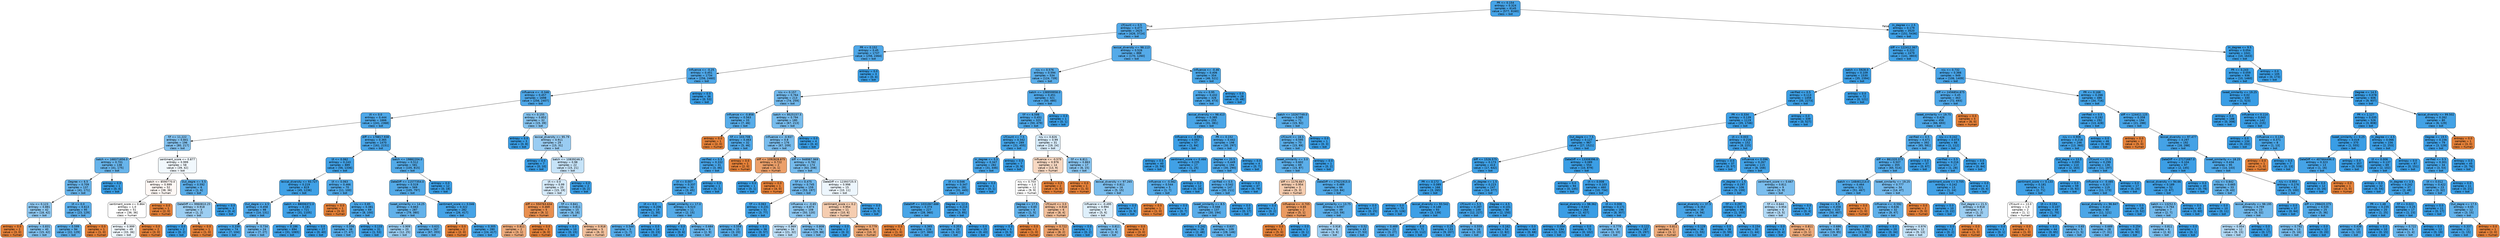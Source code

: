 digraph Tree {
node [shape=box, style="filled, rounded", color="black", fontname="helvetica"] ;
edge [fontname="helvetica"] ;
0 [label="PR <= 0.154\nentropy = 0.324\nsamples = 6145\nvalue = [577, 9160]\nclass = bot", fillcolor="#45a3e7"] ;
1 [label="LTCount <= 0.5\nentropy = 0.477\nsamples = 2625\nvalue = [426, 3724]\nclass = bot", fillcolor="#50a8e8"] ;
0 -> 1 [labeldistance=2.5, labelangle=45, headlabel="True"] ;
2 [label="PR <= 0.152\nentropy = 0.45\nsamples = 1737\nvalue = [256, 2464]\nclass = bot", fillcolor="#4ea7e8"] ;
1 -> 2 ;
3 [label="Influence <= -0.25\nentropy = 0.451\nsamples = 1734\nvalue = [256, 2460]\nclass = bot", fillcolor="#4ea7e8"] ;
2 -> 3 ;
4 [label="Influence <= -0.346\nentropy = 0.457\nsamples = 1698\nvalue = [256, 2407]\nclass = bot", fillcolor="#4ea7e8"] ;
3 -> 4 ;
5 [label="l/t <= 0.0\nentropy = 0.444\nsamples = 1666\nvalue = [241, 2368]\nclass = bot", fillcolor="#4da7e8"] ;
4 -> 5 ;
6 [label="f/f <= 11.222\nentropy = 0.841\nsamples = 196\nvalue = [80, 217]\nclass = bot", fillcolor="#82c1ef"] ;
5 -> 6 ;
7 [label="batch <= 168371856.0\nentropy = 0.701\nsamples = 138\nvalue = [41, 175]\nclass = bot", fillcolor="#67b4eb"] ;
6 -> 7 ;
8 [label="Degree <= 6.5\nentropy = 0.709\nsamples = 137\nvalue = [41, 171]\nclass = bot", fillcolor="#68b4eb"] ;
7 -> 8 ;
9 [label="n/u <= 0.123\nentropy = 0.881\nsamples = 42\nvalue = [18, 42]\nclass = bot", fillcolor="#8ec7f0"] ;
8 -> 9 ;
10 [label="entropy = 0.0\nsamples = 2\nvalue = [3, 0]\nclass = human", fillcolor="#e58139"] ;
9 -> 10 ;
11 [label="entropy = 0.831\nsamples = 40\nvalue = [15, 42]\nclass = bot", fillcolor="#80c0ee"] ;
9 -> 11 ;
12 [label="l/t <= 0.0\nentropy = 0.613\nsamples = 95\nvalue = [23, 129]\nclass = bot", fillcolor="#5caeea"] ;
8 -> 12 ;
13 [label="entropy = 0.599\nsamples = 94\nvalue = [22, 129]\nclass = bot", fillcolor="#5baee9"] ;
12 -> 13 ;
14 [label="entropy = 0.0\nsamples = 1\nvalue = [1, 0]\nclass = human", fillcolor="#e58139"] ;
12 -> 14 ;
15 [label="entropy = 0.0\nsamples = 1\nvalue = [0, 4]\nclass = bot", fillcolor="#399de5"] ;
7 -> 15 ;
16 [label="sentiment_score <= 0.877\nentropy = 0.999\nsamples = 58\nvalue = [39, 42]\nclass = bot", fillcolor="#f1f8fd"] ;
6 -> 16 ;
17 [label="batch <= 8590770.0\nentropy = 0.999\nsamples = 52\nvalue = [38, 36]\nclass = human", fillcolor="#fef8f5"] ;
16 -> 17 ;
18 [label="sentiment_score <= 0.864\nentropy = 1.0\nsamples = 51\nvalue = [36, 36]\nclass = human", fillcolor="#ffffff"] ;
17 -> 18 ;
19 [label="entropy = 0.999\nsamples = 49\nvalue = [33, 36]\nclass = bot", fillcolor="#eff7fd"] ;
18 -> 19 ;
20 [label="entropy = 0.0\nsamples = 2\nvalue = [3, 0]\nclass = human", fillcolor="#e58139"] ;
18 -> 20 ;
21 [label="entropy = 0.0\nsamples = 1\nvalue = [2, 0]\nclass = human", fillcolor="#e58139"] ;
17 -> 21 ;
22 [label="Out_degre <= 5.5\nentropy = 0.592\nsamples = 6\nvalue = [1, 6]\nclass = bot", fillcolor="#5aade9"] ;
16 -> 22 ;
23 [label="DateDiff <= 9960810.25\nentropy = 0.918\nsamples = 3\nvalue = [1, 2]\nclass = bot", fillcolor="#9ccef2"] ;
22 -> 23 ;
24 [label="entropy = 0.0\nsamples = 2\nvalue = [0, 2]\nclass = bot", fillcolor="#399de5"] ;
23 -> 24 ;
25 [label="entropy = 0.0\nsamples = 1\nvalue = [1, 0]\nclass = human", fillcolor="#e58139"] ;
23 -> 25 ;
26 [label="entropy = 0.0\nsamples = 3\nvalue = [0, 4]\nclass = bot", fillcolor="#399de5"] ;
22 -> 26 ;
27 [label="diff <= 178817.938\nentropy = 0.365\nsamples = 1470\nvalue = [161, 2151]\nclass = bot", fillcolor="#48a4e7"] ;
5 -> 27 ;
28 [label="l/t <= 0.062\nentropy = 0.243\nsamples = 889\nvalue = [56, 1336]\nclass = bot", fillcolor="#41a1e6"] ;
27 -> 28 ;
29 [label="lexical_diversity <= 93.727\nentropy = 0.219\nsamples = 819\nvalue = [45, 1236]\nclass = bot", fillcolor="#40a1e6"] ;
28 -> 29 ;
30 [label="Out_degre <= 4.5\nentropy = 0.458\nsamples = 98\nvalue = [14, 131]\nclass = bot", fillcolor="#4ea7e8"] ;
29 -> 30 ;
31 [label="entropy = 0.339\nsamples = 74\nvalue = [7, 104]\nclass = bot", fillcolor="#46a4e7"] ;
30 -> 31 ;
32 [label="entropy = 0.734\nsamples = 24\nvalue = [7, 27]\nclass = bot", fillcolor="#6cb6ec"] ;
30 -> 32 ;
33 [label="batch <= 88006372.0\nentropy = 0.181\nsamples = 721\nvalue = [31, 1105]\nclass = bot", fillcolor="#3fa0e6"] ;
29 -> 33 ;
34 [label="entropy = 0.186\nsamples = 694\nvalue = [31, 1065]\nclass = bot", fillcolor="#3fa0e6"] ;
33 -> 34 ;
35 [label="entropy = 0.0\nsamples = 27\nvalue = [0, 40]\nclass = bot", fillcolor="#399de5"] ;
33 -> 35 ;
36 [label="l/t <= 0.063\nentropy = 0.466\nsamples = 70\nvalue = [11, 100]\nclass = bot", fillcolor="#4fa8e8"] ;
28 -> 36 ;
37 [label="entropy = 0.0\nsamples = 1\nvalue = [3, 0]\nclass = human", fillcolor="#e58139"] ;
36 -> 37 ;
38 [label="n/u <= 0.85\nentropy = 0.381\nsamples = 69\nvalue = [8, 100]\nclass = bot", fillcolor="#49a5e7"] ;
36 -> 38 ;
39 [label="entropy = 0.556\nsamples = 38\nvalue = [7, 47]\nclass = bot", fillcolor="#56ace9"] ;
38 -> 39 ;
40 [label="entropy = 0.133\nsamples = 31\nvalue = [1, 53]\nclass = bot", fillcolor="#3d9fe5"] ;
38 -> 40 ;
41 [label="batch <= 19882204.0\nentropy = 0.512\nsamples = 581\nvalue = [105, 815]\nclass = bot", fillcolor="#53aae8"] ;
27 -> 41 ;
42 [label="DateDiff <= 11577354.0\nentropy = 0.519\nsamples = 569\nvalue = [105, 797]\nclass = bot", fillcolor="#53aae8"] ;
41 -> 42 ;
43 [label="tweet_similarity <= 14.25\nentropy = 0.663\nsamples = 287\nvalue = [79, 380]\nclass = bot", fillcolor="#62b1ea"] ;
42 -> 43 ;
44 [label="entropy = 0.909\nsamples = 20\nvalue = [12, 25]\nclass = bot", fillcolor="#98ccf1"] ;
43 -> 44 ;
45 [label="entropy = 0.631\nsamples = 267\nvalue = [67, 355]\nclass = bot", fillcolor="#5eafea"] ;
43 -> 45 ;
46 [label="sentiment_score <= 0.046\nentropy = 0.322\nsamples = 282\nvalue = [26, 417]\nclass = bot", fillcolor="#45a3e7"] ;
42 -> 46 ;
47 [label="entropy = 0.0\nsamples = 2\nvalue = [2, 0]\nclass = human", fillcolor="#e58139"] ;
46 -> 47 ;
48 [label="entropy = 0.305\nsamples = 280\nvalue = [24, 417]\nclass = bot", fillcolor="#44a3e6"] ;
46 -> 48 ;
49 [label="entropy = 0.0\nsamples = 12\nvalue = [0, 18]\nclass = bot", fillcolor="#399de5"] ;
41 -> 49 ;
50 [label="n/u <= 0.155\nentropy = 0.852\nsamples = 32\nvalue = [15, 39]\nclass = bot", fillcolor="#85c3ef"] ;
4 -> 50 ;
51 [label="entropy = 0.0\nsamples = 3\nvalue = [0, 8]\nclass = bot", fillcolor="#399de5"] ;
50 -> 51 ;
52 [label="lexical_diversity <= 95.79\nentropy = 0.911\nsamples = 29\nvalue = [15, 31]\nclass = bot", fillcolor="#99ccf2"] ;
50 -> 52 ;
53 [label="entropy = 0.0\nsamples = 7\nvalue = [0, 10]\nclass = bot", fillcolor="#399de5"] ;
52 -> 53 ;
54 [label="batch <= 10839246.5\nentropy = 0.98\nsamples = 22\nvalue = [15, 21]\nclass = bot", fillcolor="#c6e3f8"] ;
52 -> 54 ;
55 [label="l/t <= 0.0\nentropy = 0.99\nsamples = 20\nvalue = [15, 19]\nclass = bot", fillcolor="#d5eafa"] ;
54 -> 55 ;
56 [label="diff <= 550763.634\nentropy = 0.469\nsamples = 5\nvalue = [9, 1]\nclass = human", fillcolor="#e88f4f"] ;
55 -> 56 ;
57 [label="entropy = 0.811\nsamples = 2\nvalue = [3, 1]\nclass = human", fillcolor="#eeab7b"] ;
56 -> 57 ;
58 [label="entropy = 0.0\nsamples = 3\nvalue = [6, 0]\nclass = human", fillcolor="#e58139"] ;
56 -> 58 ;
59 [label="f/f <= 0.841\nentropy = 0.811\nsamples = 15\nvalue = [6, 18]\nclass = bot", fillcolor="#7bbeee"] ;
55 -> 59 ;
60 [label="entropy = 0.0\nsamples = 10\nvalue = [0, 15]\nclass = bot", fillcolor="#399de5"] ;
59 -> 60 ;
61 [label="entropy = 0.918\nsamples = 5\nvalue = [6, 3]\nclass = human", fillcolor="#f2c09c"] ;
59 -> 61 ;
62 [label="entropy = 0.0\nsamples = 2\nvalue = [0, 2]\nclass = bot", fillcolor="#399de5"] ;
54 -> 62 ;
63 [label="entropy = 0.0\nsamples = 36\nvalue = [0, 53]\nclass = bot", fillcolor="#399de5"] ;
3 -> 63 ;
64 [label="entropy = 0.0\nsamples = 3\nvalue = [0, 4]\nclass = bot", fillcolor="#399de5"] ;
2 -> 64 ;
65 [label="lexical_diversity <= 98.113\nentropy = 0.526\nsamples = 888\nvalue = [170, 1260]\nclass = bot", fillcolor="#54aae9"] ;
1 -> 65 ;
66 [label="n/u <= 0.576\nentropy = 0.594\nsamples = 534\nvalue = [124, 739]\nclass = bot", fillcolor="#5aade9"] ;
65 -> 66 ;
67 [label="n/u <= 0.157\nentropy = 0.764\nsamples = 213\nvalue = [74, 259]\nclass = bot", fillcolor="#72b9ec"] ;
66 -> 67 ;
68 [label="Influence <= -0.858\nentropy = 0.563\nsamples = 33\nvalue = [7, 46]\nclass = bot", fillcolor="#57ace9"] ;
67 -> 68 ;
69 [label="entropy = 0.0\nsamples = 1\nvalue = [2, 0]\nclass = human", fillcolor="#e58139"] ;
68 -> 69 ;
70 [label="f/f <= 103.708\nentropy = 0.463\nsamples = 32\nvalue = [5, 46]\nclass = bot", fillcolor="#4fa8e8"] ;
68 -> 70 ;
71 [label="verified <= 0.5\nentropy = 0.332\nsamples = 31\nvalue = [3, 46]\nclass = bot", fillcolor="#46a3e7"] ;
70 -> 71 ;
72 [label="l/t <= 0.007\nentropy = 0.337\nsamples = 30\nvalue = [3, 45]\nclass = bot", fillcolor="#46a4e7"] ;
71 -> 72 ;
73 [label="l/t <= 0.0\nentropy = 0.206\nsamples = 19\nvalue = [1, 30]\nclass = bot", fillcolor="#40a0e6"] ;
72 -> 73 ;
74 [label="entropy = 0.544\nsamples = 5\nvalue = [1, 7]\nclass = bot", fillcolor="#55abe9"] ;
73 -> 74 ;
75 [label="entropy = 0.0\nsamples = 14\nvalue = [0, 23]\nclass = bot", fillcolor="#399de5"] ;
73 -> 75 ;
76 [label="tweet_similarity <= 17.0\nentropy = 0.523\nsamples = 11\nvalue = [2, 15]\nclass = bot", fillcolor="#53aae8"] ;
72 -> 76 ;
77 [label="entropy = 0.0\nsamples = 2\nvalue = [0, 6]\nclass = bot", fillcolor="#399de5"] ;
76 -> 77 ;
78 [label="entropy = 0.684\nsamples = 9\nvalue = [2, 9]\nclass = bot", fillcolor="#65b3eb"] ;
76 -> 78 ;
79 [label="entropy = 0.0\nsamples = 1\nvalue = [0, 1]\nclass = bot", fillcolor="#399de5"] ;
71 -> 79 ;
80 [label="entropy = 0.0\nsamples = 1\nvalue = [2, 0]\nclass = human", fillcolor="#e58139"] ;
70 -> 80 ;
81 [label="batch <= 9525157.5\nentropy = 0.794\nsamples = 180\nvalue = [67, 213]\nclass = bot", fillcolor="#77bced"] ;
67 -> 81 ;
82 [label="Influence <= -0.937\nentropy = 0.8\nsamples = 176\nvalue = [67, 209]\nclass = bot", fillcolor="#78bced"] ;
81 -> 82 ;
83 [label="diff <= 1092828.875\nentropy = 0.722\nsamples = 2\nvalue = [4, 1]\nclass = human", fillcolor="#eca06a"] ;
82 -> 83 ;
84 [label="entropy = 0.0\nsamples = 1\nvalue = [0, 1]\nclass = bot", fillcolor="#399de5"] ;
83 -> 84 ;
85 [label="entropy = 0.0\nsamples = 1\nvalue = [4, 0]\nclass = human", fillcolor="#e58139"] ;
83 -> 85 ;
86 [label="diff <= 948987.969\nentropy = 0.782\nsamples = 174\nvalue = [63, 208]\nclass = bot", fillcolor="#75bbed"] ;
82 -> 86 ;
87 [label="f/f <= 0.475\nentropy = 0.745\nsamples = 159\nvalue = [53, 197]\nclass = bot", fillcolor="#6eb7ec"] ;
86 -> 87 ;
88 [label="f/f <= 0.063\nentropy = 0.231\nsamples = 51\nvalue = [3, 77]\nclass = bot", fillcolor="#41a1e6"] ;
87 -> 88 ;
89 [label="entropy = 0.559\nsamples = 15\nvalue = [3, 20]\nclass = bot", fillcolor="#57ace9"] ;
88 -> 89 ;
90 [label="entropy = 0.0\nsamples = 36\nvalue = [0, 57]\nclass = bot", fillcolor="#399de5"] ;
88 -> 90 ;
91 [label="Influence <= -0.65\nentropy = 0.874\nsamples = 108\nvalue = [50, 120]\nclass = bot", fillcolor="#8bc6f0"] ;
87 -> 91 ;
92 [label="entropy = 0.969\nsamples = 34\nvalue = [21, 32]\nclass = bot", fillcolor="#bbddf6"] ;
91 -> 92 ;
93 [label="entropy = 0.808\nsamples = 74\nvalue = [29, 88]\nclass = bot", fillcolor="#7abdee"] ;
91 -> 93 ;
94 [label="DateDiff <= 12393725.5\nentropy = 0.998\nsamples = 15\nvalue = [10, 11]\nclass = bot", fillcolor="#edf6fd"] ;
86 -> 94 ;
95 [label="sentiment_score <= 0.2\nentropy = 0.954\nsamples = 11\nvalue = [10, 6]\nclass = human", fillcolor="#f5cdb0"] ;
94 -> 95 ;
96 [label="entropy = 0.0\nsamples = 2\nvalue = [0, 3]\nclass = bot", fillcolor="#399de5"] ;
95 -> 96 ;
97 [label="entropy = 0.779\nsamples = 9\nvalue = [10, 3]\nclass = human", fillcolor="#eda774"] ;
95 -> 97 ;
98 [label="entropy = 0.0\nsamples = 4\nvalue = [0, 5]\nclass = bot", fillcolor="#399de5"] ;
94 -> 98 ;
99 [label="entropy = 0.0\nsamples = 4\nvalue = [0, 4]\nclass = bot", fillcolor="#399de5"] ;
81 -> 99 ;
100 [label="batch <= 138959958.0\nentropy = 0.451\nsamples = 321\nvalue = [50, 480]\nclass = bot", fillcolor="#4ea7e8"] ;
66 -> 100 ;
101 [label="f/f <= 6.598\nentropy = 0.451\nsamples = 320\nvalue = [50, 479]\nclass = bot", fillcolor="#4ea7e8"] ;
100 -> 101 ;
102 [label="LTCount <= 7.5\nentropy = 0.342\nsamples = 289\nvalue = [31, 455]\nclass = bot", fillcolor="#46a4e7"] ;
101 -> 102 ;
103 [label="In_degree <= 0.5\nentropy = 0.347\nsamples = 282\nvalue = [31, 446]\nclass = bot", fillcolor="#47a4e7"] ;
102 -> 103 ;
104 [label="l/t <= 0.046\nentropy = 0.347\nsamples = 281\nvalue = [31, 445]\nclass = bot", fillcolor="#47a4e7"] ;
103 -> 104 ;
105 [label="DateDiff <= 1031067.688\nentropy = 0.374\nsamples = 227\nvalue = [28, 360]\nclass = bot", fillcolor="#48a5e7"] ;
104 -> 105 ;
106 [label="entropy = 0.0\nsamples = 1\nvalue = [1, 0]\nclass = human", fillcolor="#e58139"] ;
105 -> 106 ;
107 [label="entropy = 0.365\nsamples = 226\nvalue = [27, 360]\nclass = bot", fillcolor="#48a4e7"] ;
105 -> 107 ;
108 [label="Degree <= 12.0\nentropy = 0.215\nsamples = 54\nvalue = [3, 85]\nclass = bot", fillcolor="#40a0e6"] ;
104 -> 108 ;
109 [label="entropy = 0.353\nsamples = 29\nvalue = [3, 42]\nclass = bot", fillcolor="#47a4e7"] ;
108 -> 109 ;
110 [label="entropy = 0.0\nsamples = 25\nvalue = [0, 43]\nclass = bot", fillcolor="#399de5"] ;
108 -> 110 ;
111 [label="entropy = 0.0\nsamples = 1\nvalue = [0, 1]\nclass = bot", fillcolor="#399de5"] ;
103 -> 111 ;
112 [label="entropy = 0.0\nsamples = 7\nvalue = [0, 9]\nclass = bot", fillcolor="#399de5"] ;
102 -> 112 ;
113 [label="n/u <= 0.826\nentropy = 0.99\nsamples = 31\nvalue = [19, 24]\nclass = bot", fillcolor="#d6ebfa"] ;
101 -> 113 ;
114 [label="Influence <= -0.575\nentropy = 0.976\nsamples = 14\nvalue = [13, 9]\nclass = human", fillcolor="#f7d8c2"] ;
113 -> 114 ;
115 [label="n/u <= 0.703\nentropy = 1.0\nsamples = 12\nvalue = [9, 9]\nclass = human", fillcolor="#ffffff"] ;
114 -> 115 ;
116 [label="Degree <= 17.5\nentropy = 0.65\nsamples = 6\nvalue = [1, 5]\nclass = bot", fillcolor="#61b1ea"] ;
115 -> 116 ;
117 [label="entropy = 0.0\nsamples = 5\nvalue = [0, 5]\nclass = bot", fillcolor="#399de5"] ;
116 -> 117 ;
118 [label="entropy = 0.0\nsamples = 1\nvalue = [1, 0]\nclass = human", fillcolor="#e58139"] ;
116 -> 118 ;
119 [label="LTCount <= 3.0\nentropy = 0.918\nsamples = 6\nvalue = [8, 4]\nclass = human", fillcolor="#f2c09c"] ;
115 -> 119 ;
120 [label="entropy = 0.722\nsamples = 5\nvalue = [8, 2]\nclass = human", fillcolor="#eca06a"] ;
119 -> 120 ;
121 [label="entropy = 0.0\nsamples = 1\nvalue = [0, 2]\nclass = bot", fillcolor="#399de5"] ;
119 -> 121 ;
122 [label="entropy = 0.0\nsamples = 2\nvalue = [4, 0]\nclass = human", fillcolor="#e58139"] ;
114 -> 122 ;
123 [label="f/f <= 6.811\nentropy = 0.863\nsamples = 17\nvalue = [6, 15]\nclass = bot", fillcolor="#88c4ef"] ;
113 -> 123 ;
124 [label="entropy = 0.0\nsamples = 1\nvalue = [1, 0]\nclass = human", fillcolor="#e58139"] ;
123 -> 124 ;
125 [label="lexical_diversity <= 97.265\nentropy = 0.811\nsamples = 16\nvalue = [5, 15]\nclass = bot", fillcolor="#7bbeee"] ;
123 -> 125 ;
126 [label="Influence <= -0.495\nentropy = 0.994\nsamples = 9\nvalue = [5, 6]\nclass = bot", fillcolor="#deeffb"] ;
125 -> 126 ;
127 [label="entropy = 0.811\nsamples = 6\nvalue = [2, 6]\nclass = bot", fillcolor="#7bbeee"] ;
126 -> 127 ;
128 [label="entropy = 0.0\nsamples = 3\nvalue = [3, 0]\nclass = human", fillcolor="#e58139"] ;
126 -> 128 ;
129 [label="entropy = 0.0\nsamples = 7\nvalue = [0, 9]\nclass = bot", fillcolor="#399de5"] ;
125 -> 129 ;
130 [label="entropy = 0.0\nsamples = 1\nvalue = [0, 1]\nclass = bot", fillcolor="#399de5"] ;
100 -> 130 ;
131 [label="Influence <= -0.46\nentropy = 0.406\nsamples = 354\nvalue = [46, 521]\nclass = bot", fillcolor="#4aa6e7"] ;
65 -> 131 ;
132 [label="n/u <= 0.95\nentropy = 0.432\nsamples = 326\nvalue = [46, 473]\nclass = bot", fillcolor="#4ca7e8"] ;
131 -> 132 ;
133 [label="lexical_diversity <= 98.413\nentropy = 0.385\nsamples = 255\nvalue = [31, 381]\nclass = bot", fillcolor="#49a5e7"] ;
132 -> 133 ;
134 [label="Influence <= -0.591\nentropy = 0.092\nsamples = 57\nvalue = [1, 84]\nclass = bot", fillcolor="#3b9ee5"] ;
133 -> 134 ;
135 [label="entropy = 0.0\nsamples = 40\nvalue = [0, 59]\nclass = bot", fillcolor="#399de5"] ;
134 -> 135 ;
136 [label="sentiment_score <= 0.466\nentropy = 0.235\nsamples = 17\nvalue = [1, 25]\nclass = bot", fillcolor="#41a1e6"] ;
134 -> 136 ;
137 [label="Influence <= -0.562\nentropy = 0.544\nsamples = 5\nvalue = [1, 7]\nclass = bot", fillcolor="#55abe9"] ;
136 -> 137 ;
138 [label="entropy = 0.0\nsamples = 1\nvalue = [1, 0]\nclass = human", fillcolor="#e58139"] ;
137 -> 138 ;
139 [label="entropy = 0.0\nsamples = 4\nvalue = [0, 7]\nclass = bot", fillcolor="#399de5"] ;
137 -> 139 ;
140 [label="entropy = 0.0\nsamples = 12\nvalue = [0, 18]\nclass = bot", fillcolor="#399de5"] ;
136 -> 140 ;
141 [label="PR <= 0.152\nentropy = 0.442\nsamples = 198\nvalue = [30, 297]\nclass = bot", fillcolor="#4da7e8"] ;
133 -> 141 ;
142 [label="Degree <= 20.5\nentropy = 0.449\nsamples = 194\nvalue = [30, 290]\nclass = bot", fillcolor="#4da7e8"] ;
141 -> 142 ;
143 [label="verified <= 0.5\nentropy = 0.542\nsamples = 147\nvalue = [30, 211]\nclass = bot", fillcolor="#55abe9"] ;
142 -> 143 ;
144 [label="tweet_similarity <= 8.5\nentropy = 0.568\nsamples = 137\nvalue = [30, 194]\nclass = bot", fillcolor="#58ace9"] ;
143 -> 144 ;
145 [label="entropy = 0.242\nsamples = 28\nvalue = [2, 48]\nclass = bot", fillcolor="#41a1e6"] ;
144 -> 145 ;
146 [label="entropy = 0.637\nsamples = 109\nvalue = [28, 146]\nclass = bot", fillcolor="#5fb0ea"] ;
144 -> 146 ;
147 [label="entropy = 0.0\nsamples = 10\nvalue = [0, 17]\nclass = bot", fillcolor="#399de5"] ;
143 -> 147 ;
148 [label="entropy = 0.0\nsamples = 47\nvalue = [0, 79]\nclass = bot", fillcolor="#399de5"] ;
142 -> 148 ;
149 [label="entropy = 0.0\nsamples = 4\nvalue = [0, 7]\nclass = bot", fillcolor="#399de5"] ;
141 -> 149 ;
150 [label="batch <= 10267749.0\nentropy = 0.585\nsamples = 71\nvalue = [15, 92]\nclass = bot", fillcolor="#59ade9"] ;
132 -> 150 ;
151 [label="LTCount <= 18.5\nentropy = 0.595\nsamples = 70\nvalue = [15, 89]\nclass = bot", fillcolor="#5aaee9"] ;
150 -> 151 ;
152 [label="tweet_similarity <= 3.0\nentropy = 0.602\nsamples = 69\nvalue = [15, 87]\nclass = bot", fillcolor="#5baee9"] ;
151 -> 152 ;
153 [label="diff <= 1176.667\nentropy = 0.954\nsamples = 3\nvalue = [5, 3]\nclass = human", fillcolor="#f5cdb0"] ;
152 -> 153 ;
154 [label="entropy = 0.0\nsamples = 1\nvalue = [0, 2]\nclass = bot", fillcolor="#399de5"] ;
153 -> 154 ;
155 [label="Influence <= -0.705\nentropy = 0.65\nsamples = 2\nvalue = [5, 1]\nclass = human", fillcolor="#ea9a61"] ;
153 -> 155 ;
156 [label="entropy = 0.0\nsamples = 1\nvalue = [5, 0]\nclass = human", fillcolor="#e58139"] ;
155 -> 156 ;
157 [label="entropy = 0.0\nsamples = 1\nvalue = [0, 1]\nclass = bot", fillcolor="#399de5"] ;
155 -> 157 ;
158 [label="DateDiff <= 27621915.0\nentropy = 0.489\nsamples = 66\nvalue = [10, 84]\nclass = bot", fillcolor="#51a9e8"] ;
152 -> 158 ;
159 [label="tweet_similarity <= 13.75\nentropy = 0.597\nsamples = 49\nvalue = [10, 59]\nclass = bot", fillcolor="#5baee9"] ;
158 -> 159 ;
160 [label="entropy = 0.918\nsamples = 6\nvalue = [3, 6]\nclass = bot", fillcolor="#9ccef2"] ;
159 -> 160 ;
161 [label="entropy = 0.52\nsamples = 43\nvalue = [7, 53]\nclass = bot", fillcolor="#53aae8"] ;
159 -> 161 ;
162 [label="entropy = 0.0\nsamples = 17\nvalue = [0, 25]\nclass = bot", fillcolor="#399de5"] ;
158 -> 162 ;
163 [label="entropy = 0.0\nsamples = 1\nvalue = [0, 2]\nclass = bot", fillcolor="#399de5"] ;
151 -> 163 ;
164 [label="entropy = 0.0\nsamples = 1\nvalue = [0, 3]\nclass = bot", fillcolor="#399de5"] ;
150 -> 164 ;
165 [label="entropy = 0.0\nsamples = 28\nvalue = [0, 48]\nclass = bot", fillcolor="#399de5"] ;
131 -> 165 ;
166 [label="In_degree <= 2.5\nentropy = 0.179\nsamples = 3520\nvalue = [151, 5436]\nclass = bot", fillcolor="#3ea0e6"] ;
0 -> 166 [labeldistance=2.5, labelangle=-45, headlabel="False"] ;
167 [label="diff <= 122412.367\nentropy = 0.222\nsamples = 2479\nvalue = [141, 3803]\nclass = bot", fillcolor="#40a1e6"] ;
166 -> 167 ;
168 [label="batch <= 5928.0\nentropy = 0.109\nsamples = 1530\nvalue = [35, 2394]\nclass = bot", fillcolor="#3c9ee5"] ;
167 -> 168 ;
169 [label="verified <= 0.5\nentropy = 0.113\nsamples = 1458\nvalue = [35, 2273]\nclass = bot", fillcolor="#3c9fe5"] ;
168 -> 169 ;
170 [label="PR <= 0.334\nentropy = 0.139\nsamples = 1119\nvalue = [35, 1746]\nclass = bot", fillcolor="#3d9fe6"] ;
169 -> 170 ;
171 [label="Out_degre <= 7.5\nentropy = 0.127\nsamples = 967\nvalue = [27, 1521]\nclass = bot", fillcolor="#3d9fe5"] ;
170 -> 171 ;
172 [label="diff <= 1526.575\nentropy = 0.173\nsamples = 413\nvalue = [17, 642]\nclass = bot", fillcolor="#3ea0e6"] ;
171 -> 172 ;
173 [label="PR <= 0.172\nentropy = 0.089\nsamples = 166\nvalue = [3, 265]\nclass = bot", fillcolor="#3b9ee5"] ;
172 -> 173 ;
174 [label="entropy = 0.0\nsamples = 73\nvalue = [0, 126]\nclass = bot", fillcolor="#399de5"] ;
173 -> 174 ;
175 [label="lexical_diversity <= 93.542\nentropy = 0.148\nsamples = 93\nvalue = [3, 139]\nclass = bot", fillcolor="#3d9fe6"] ;
173 -> 175 ;
176 [label="entropy = 0.469\nsamples = 22\nvalue = [3, 27]\nclass = bot", fillcolor="#4fa8e8"] ;
175 -> 176 ;
177 [label="entropy = 0.0\nsamples = 71\nvalue = [0, 112]\nclass = bot", fillcolor="#399de5"] ;
175 -> 177 ;
178 [label="In_degree <= 1.5\nentropy = 0.223\nsamples = 247\nvalue = [14, 377]\nclass = bot", fillcolor="#40a1e6"] ;
172 -> 178 ;
179 [label="LTCount <= 5.5\nentropy = 0.287\nsamples = 149\nvalue = [12, 227]\nclass = bot", fillcolor="#43a2e6"] ;
178 -> 179 ;
180 [label="entropy = 0.25\nsamples = 133\nvalue = [9, 207]\nclass = bot", fillcolor="#42a1e6"] ;
179 -> 180 ;
181 [label="entropy = 0.559\nsamples = 16\nvalue = [3, 20]\nclass = bot", fillcolor="#57ace9"] ;
179 -> 181 ;
182 [label="Degree <= 4.5\nentropy = 0.101\nsamples = 98\nvalue = [2, 150]\nclass = bot", fillcolor="#3c9ee5"] ;
178 -> 182 ;
183 [label="entropy = 0.162\nsamples = 54\nvalue = [2, 82]\nclass = bot", fillcolor="#3e9fe6"] ;
182 -> 183 ;
184 [label="entropy = 0.0\nsamples = 44\nvalue = [0, 68]\nclass = bot", fillcolor="#399de5"] ;
182 -> 184 ;
185 [label="DateDiff <= 13308396.0\nentropy = 0.089\nsamples = 554\nvalue = [10, 879]\nclass = bot", fillcolor="#3b9ee5"] ;
171 -> 185 ;
186 [label="entropy = 0.0\nsamples = 94\nvalue = [0, 145]\nclass = bot", fillcolor="#399de5"] ;
185 -> 186 ;
187 [label="l/t <= 0.008\nentropy = 0.103\nsamples = 460\nvalue = [10, 734]\nclass = bot", fillcolor="#3c9ee5"] ;
185 -> 187 ;
188 [label="lexical_diversity <= 98.362\nentropy = 0.043\nsamples = 264\nvalue = [2, 427]\nclass = bot", fillcolor="#3a9de5"] ;
187 -> 188 ;
189 [label="entropy = 0.054\nsamples = 194\nvalue = [2, 325]\nclass = bot", fillcolor="#3a9ee5"] ;
188 -> 189 ;
190 [label="entropy = 0.0\nsamples = 70\nvalue = [0, 102]\nclass = bot", fillcolor="#399de5"] ;
188 -> 190 ;
191 [label="l/t <= 0.008\nentropy = 0.171\nsamples = 196\nvalue = [8, 307]\nclass = bot", fillcolor="#3ea0e6"] ;
187 -> 191 ;
192 [label="entropy = 0.779\nsamples = 9\nvalue = [3, 10]\nclass = bot", fillcolor="#74baed"] ;
191 -> 192 ;
193 [label="entropy = 0.122\nsamples = 187\nvalue = [5, 297]\nclass = bot", fillcolor="#3c9fe5"] ;
191 -> 193 ;
194 [label="l/t <= 0.003\nentropy = 0.216\nsamples = 152\nvalue = [8, 225]\nclass = bot", fillcolor="#40a0e6"] ;
170 -> 194 ;
195 [label="entropy = 0.0\nsamples = 37\nvalue = [0, 57]\nclass = bot", fillcolor="#399de5"] ;
194 -> 195 ;
196 [label="Influence <= 0.096\nentropy = 0.267\nsamples = 115\nvalue = [8, 168]\nclass = bot", fillcolor="#42a2e6"] ;
194 -> 196 ;
197 [label="In_degree <= 1.5\nentropy = 0.197\nsamples = 106\nvalue = [5, 159]\nclass = bot", fillcolor="#3fa0e6"] ;
196 -> 197 ;
198 [label="lexical_diversity <= 37.5\nentropy = 0.353\nsamples = 38\nvalue = [4, 56]\nclass = bot", fillcolor="#47a4e7"] ;
197 -> 198 ;
199 [label="entropy = 0.811\nsamples = 2\nvalue = [3, 1]\nclass = human", fillcolor="#eeab7b"] ;
198 -> 199 ;
200 [label="entropy = 0.129\nsamples = 36\nvalue = [1, 55]\nclass = bot", fillcolor="#3d9fe5"] ;
198 -> 200 ;
201 [label="f/f <= 0.297\nentropy = 0.078\nsamples = 68\nvalue = [1, 103]\nclass = bot", fillcolor="#3b9ee5"] ;
197 -> 201 ;
202 [label="entropy = 0.0\nsamples = 38\nvalue = [0, 59]\nclass = bot", fillcolor="#399de5"] ;
201 -> 202 ;
203 [label="entropy = 0.154\nsamples = 30\nvalue = [1, 44]\nclass = bot", fillcolor="#3d9fe6"] ;
201 -> 203 ;
204 [label="sentiment_score <= 0.667\nentropy = 0.811\nsamples = 9\nvalue = [3, 9]\nclass = bot", fillcolor="#7bbeee"] ;
196 -> 204 ;
205 [label="f/f <= 0.644\nentropy = 0.954\nsamples = 6\nvalue = [3, 5]\nclass = bot", fillcolor="#b0d8f5"] ;
204 -> 205 ;
206 [label="entropy = 0.0\nsamples = 3\nvalue = [0, 4]\nclass = bot", fillcolor="#399de5"] ;
205 -> 206 ;
207 [label="entropy = 0.811\nsamples = 3\nvalue = [3, 1]\nclass = human", fillcolor="#eeab7b"] ;
205 -> 207 ;
208 [label="entropy = 0.0\nsamples = 3\nvalue = [0, 4]\nclass = bot", fillcolor="#399de5"] ;
204 -> 208 ;
209 [label="entropy = 0.0\nsamples = 339\nvalue = [0, 527]\nclass = bot", fillcolor="#399de5"] ;
169 -> 209 ;
210 [label="entropy = 0.0\nsamples = 72\nvalue = [0, 121]\nclass = bot", fillcolor="#399de5"] ;
168 -> 210 ;
211 [label="n/u <= 0.732\nentropy = 0.366\nsamples = 949\nvalue = [106, 1409]\nclass = bot", fillcolor="#48a4e7"] ;
167 -> 211 ;
212 [label="diff <= 2456854.875\nentropy = 0.45\nsamples = 463\nvalue = [72, 693]\nclass = bot", fillcolor="#4ea7e8"] ;
211 -> 212 ;
213 [label="tweet_similarity <= 19.75\nentropy = 0.426\nsamples = 458\nvalue = [66, 693]\nclass = bot", fillcolor="#4ca6e7"] ;
212 -> 213 ;
214 [label="verified <= 0.5\nentropy = 0.471\nsamples = 392\nvalue = [65, 581]\nclass = bot", fillcolor="#4fa8e8"] ;
213 -> 214 ;
215 [label="diff <= 861320.375\nentropy = 0.507\nsamples = 355\nvalue = [65, 514]\nclass = bot", fillcolor="#52a9e8"] ;
214 -> 215 ;
216 [label="batch <= 148461214.0\nentropy = 0.464\nsamples = 321\nvalue = [51, 467]\nclass = bot", fillcolor="#4fa8e8"] ;
215 -> 216 ;
217 [label="Degree <= 8.5\nentropy = 0.458\nsamples = 320\nvalue = [50, 467]\nclass = bot", fillcolor="#4ea7e8"] ;
216 -> 217 ;
218 [label="entropy = 0.686\nsamples = 69\nvalue = [19, 85]\nclass = bot", fillcolor="#65b3eb"] ;
217 -> 218 ;
219 [label="entropy = 0.385\nsamples = 251\nvalue = [31, 382]\nclass = bot", fillcolor="#49a5e7"] ;
217 -> 219 ;
220 [label="entropy = 0.0\nsamples = 1\nvalue = [1, 0]\nclass = human", fillcolor="#e58139"] ;
216 -> 220 ;
221 [label="tweet_similarity <= 19.25\nentropy = 0.777\nsamples = 34\nvalue = [14, 47]\nclass = bot", fillcolor="#74baed"] ;
215 -> 221 ;
222 [label="Influence <= -0.592\nentropy = 0.636\nsamples = 32\nvalue = [9, 47]\nclass = bot", fillcolor="#5fb0ea"] ;
221 -> 222 ;
223 [label="entropy = 0.0\nsamples = 20\nvalue = [0, 34]\nclass = bot", fillcolor="#399de5"] ;
222 -> 223 ;
224 [label="entropy = 0.976\nsamples = 12\nvalue = [9, 13]\nclass = bot", fillcolor="#c2e1f7"] ;
222 -> 224 ;
225 [label="entropy = 0.0\nsamples = 2\nvalue = [5, 0]\nclass = human", fillcolor="#e58139"] ;
221 -> 225 ;
226 [label="entropy = 0.0\nsamples = 37\nvalue = [0, 67]\nclass = bot", fillcolor="#399de5"] ;
214 -> 226 ;
227 [label="n/u <= 0.242\nentropy = 0.073\nsamples = 66\nvalue = [1, 112]\nclass = bot", fillcolor="#3b9ee5"] ;
213 -> 227 ;
228 [label="verified <= 0.5\nentropy = 0.216\nsamples = 17\nvalue = [1, 28]\nclass = bot", fillcolor="#40a0e6"] ;
227 -> 228 ;
229 [label="sentiment_score <= 0.705\nentropy = 0.242\nsamples = 13\nvalue = [1, 24]\nclass = bot", fillcolor="#41a1e6"] ;
228 -> 229 ;
230 [label="entropy = 0.0\nsamples = 10\nvalue = [0, 22]\nclass = bot", fillcolor="#399de5"] ;
229 -> 230 ;
231 [label="Out_degre <= 21.5\nentropy = 0.918\nsamples = 3\nvalue = [1, 2]\nclass = bot", fillcolor="#9ccef2"] ;
229 -> 231 ;
232 [label="entropy = 0.0\nsamples = 2\nvalue = [0, 2]\nclass = bot", fillcolor="#399de5"] ;
231 -> 232 ;
233 [label="entropy = 0.0\nsamples = 1\nvalue = [1, 0]\nclass = human", fillcolor="#e58139"] ;
231 -> 233 ;
234 [label="entropy = 0.0\nsamples = 4\nvalue = [0, 4]\nclass = bot", fillcolor="#399de5"] ;
228 -> 234 ;
235 [label="entropy = 0.0\nsamples = 49\nvalue = [0, 84]\nclass = bot", fillcolor="#399de5"] ;
227 -> 235 ;
236 [label="entropy = 0.0\nsamples = 5\nvalue = [6, 0]\nclass = human", fillcolor="#e58139"] ;
212 -> 236 ;
237 [label="PR <= 0.168\nentropy = 0.266\nsamples = 486\nvalue = [34, 716]\nclass = bot", fillcolor="#42a2e6"] ;
211 -> 237 ;
238 [label="verified <= 0.5\nentropy = 0.192\nsamples = 292\nvalue = [13, 428]\nclass = bot", fillcolor="#3fa0e6"] ;
237 -> 238 ;
239 [label="n/u <= 0.906\nentropy = 0.218\nsamples = 246\nvalue = [13, 360]\nclass = bot", fillcolor="#40a1e6"] ;
238 -> 239 ;
240 [label="Out_degre <= 13.5\nentropy = 0.095\nsamples = 110\nvalue = [2, 163]\nclass = bot", fillcolor="#3b9ee5"] ;
239 -> 240 ;
241 [label="sentiment_score <= 0.133\nentropy = 0.181\nsamples = 51\nvalue = [2, 71]\nclass = bot", fillcolor="#3fa0e6"] ;
240 -> 241 ;
242 [label="LTCount <= 13.0\nentropy = 1.0\nsamples = 2\nvalue = [1, 1]\nclass = human", fillcolor="#ffffff"] ;
241 -> 242 ;
243 [label="entropy = 0.0\nsamples = 1\nvalue = [0, 1]\nclass = bot", fillcolor="#399de5"] ;
242 -> 243 ;
244 [label="entropy = 0.0\nsamples = 1\nvalue = [1, 0]\nclass = human", fillcolor="#e58139"] ;
242 -> 244 ;
245 [label="l/t <= 0.154\nentropy = 0.107\nsamples = 49\nvalue = [1, 70]\nclass = bot", fillcolor="#3c9ee5"] ;
241 -> 245 ;
246 [label="entropy = 0.0\nsamples = 44\nvalue = [0, 65]\nclass = bot", fillcolor="#399de5"] ;
245 -> 246 ;
247 [label="entropy = 0.65\nsamples = 5\nvalue = [1, 5]\nclass = bot", fillcolor="#61b1ea"] ;
245 -> 247 ;
248 [label="entropy = 0.0\nsamples = 59\nvalue = [0, 92]\nclass = bot", fillcolor="#399de5"] ;
240 -> 248 ;
249 [label="LTCount <= 21.5\nentropy = 0.299\nsamples = 136\nvalue = [11, 197]\nclass = bot", fillcolor="#44a2e6"] ;
239 -> 249 ;
250 [label="Influence <= -0.485\nentropy = 0.327\nsamples = 119\nvalue = [11, 173]\nclass = bot", fillcolor="#46a3e7"] ;
249 -> 250 ;
251 [label="lexical_diversity <= 96.847\nentropy = 0.414\nsamples = 90\nvalue = [11, 121]\nclass = bot", fillcolor="#4ba6e7"] ;
250 -> 251 ;
252 [label="entropy = 0.689\nsamples = 28\nvalue = [7, 31]\nclass = bot", fillcolor="#66b3eb"] ;
251 -> 252 ;
253 [label="entropy = 0.254\nsamples = 62\nvalue = [4, 90]\nclass = bot", fillcolor="#42a1e6"] ;
251 -> 253 ;
254 [label="entropy = 0.0\nsamples = 29\nvalue = [0, 52]\nclass = bot", fillcolor="#399de5"] ;
250 -> 254 ;
255 [label="entropy = 0.0\nsamples = 17\nvalue = [0, 24]\nclass = bot", fillcolor="#399de5"] ;
249 -> 255 ;
256 [label="entropy = 0.0\nsamples = 46\nvalue = [0, 68]\nclass = bot", fillcolor="#399de5"] ;
238 -> 256 ;
257 [label="diff <= 124411.125\nentropy = 0.358\nsamples = 194\nvalue = [21, 288]\nclass = bot", fillcolor="#47a4e7"] ;
237 -> 257 ;
258 [label="entropy = 0.0\nsamples = 2\nvalue = [5, 0]\nclass = human", fillcolor="#e58139"] ;
257 -> 258 ;
259 [label="lexical_diversity <= 97.477\nentropy = 0.297\nsamples = 192\nvalue = [16, 288]\nclass = bot", fillcolor="#44a2e6"] ;
257 -> 259 ;
260 [label="DateDiff <= 27171687.0\nentropy = 0.104\nsamples = 97\nvalue = [2, 145]\nclass = bot", fillcolor="#3c9ee5"] ;
259 -> 260 ;
261 [label="lexical_diversity <= 94.66\nentropy = 0.189\nsamples = 52\nvalue = [2, 67]\nclass = bot", fillcolor="#3fa0e6"] ;
260 -> 261 ;
262 [label="batch <= 13252.5\nentropy = 0.764\nsamples = 7\nvalue = [2, 7]\nclass = bot", fillcolor="#72b9ec"] ;
261 -> 262 ;
263 [label="entropy = 0.811\nsamples = 6\nvalue = [2, 6]\nclass = bot", fillcolor="#7bbeee"] ;
262 -> 263 ;
264 [label="entropy = 0.0\nsamples = 1\nvalue = [0, 1]\nclass = bot", fillcolor="#399de5"] ;
262 -> 264 ;
265 [label="entropy = 0.0\nsamples = 45\nvalue = [0, 60]\nclass = bot", fillcolor="#399de5"] ;
261 -> 265 ;
266 [label="entropy = 0.0\nsamples = 45\nvalue = [0, 78]\nclass = bot", fillcolor="#399de5"] ;
260 -> 266 ;
267 [label="tweet_similarity <= 18.25\nentropy = 0.434\nsamples = 95\nvalue = [14, 143]\nclass = bot", fillcolor="#4ca7e8"] ;
259 -> 267 ;
268 [label="n/u <= 0.842\nentropy = 0.665\nsamples = 33\nvalue = [9, 43]\nclass = bot", fillcolor="#62b2ea"] ;
267 -> 268 ;
269 [label="entropy = 0.0\nsamples = 10\nvalue = [0, 11]\nclass = bot", fillcolor="#399de5"] ;
268 -> 269 ;
270 [label="lexical_diversity <= 98.195\nentropy = 0.759\nsamples = 23\nvalue = [9, 32]\nclass = bot", fillcolor="#71b9ec"] ;
268 -> 270 ;
271 [label="entropy = 0.954\nsamples = 12\nvalue = [9, 15]\nclass = bot", fillcolor="#b0d8f5"] ;
270 -> 271 ;
272 [label="entropy = 0.0\nsamples = 11\nvalue = [0, 17]\nclass = bot", fillcolor="#399de5"] ;
270 -> 272 ;
273 [label="n/u <= 0.954\nentropy = 0.276\nsamples = 62\nvalue = [5, 100]\nclass = bot", fillcolor="#43a2e6"] ;
267 -> 273 ;
274 [label="entropy = 0.0\nsamples = 37\nvalue = [0, 64]\nclass = bot", fillcolor="#399de5"] ;
273 -> 274 ;
275 [label="diff <= 298420.375\nentropy = 0.535\nsamples = 25\nvalue = [5, 36]\nclass = bot", fillcolor="#54abe9"] ;
273 -> 275 ;
276 [label="entropy = 0.792\nsamples = 13\nvalue = [5, 16]\nclass = bot", fillcolor="#77bced"] ;
275 -> 276 ;
277 [label="entropy = 0.0\nsamples = 12\nvalue = [0, 20]\nclass = bot", fillcolor="#399de5"] ;
275 -> 277 ;
278 [label="In_degree <= 9.5\nentropy = 0.054\nsamples = 1041\nvalue = [10, 1633]\nclass = bot", fillcolor="#3a9ee5"] ;
166 -> 278 ;
279 [label="PR <= 0.243\nentropy = 0.059\nsamples = 936\nvalue = [10, 1460]\nclass = bot", fillcolor="#3a9ee5"] ;
278 -> 279 ;
280 [label="tweet_similarity <= 19.25\nentropy = 0.02\nsamples = 330\nvalue = [1, 523]\nclass = bot", fillcolor="#399de5"] ;
279 -> 280 ;
281 [label="entropy = 0.0\nsamples = 188\nvalue = [0, 308]\nclass = bot", fillcolor="#399de5"] ;
280 -> 281 ;
282 [label="Influence <= 0.114\nentropy = 0.043\nsamples = 142\nvalue = [1, 215]\nclass = bot", fillcolor="#3a9de5"] ;
280 -> 282 ;
283 [label="entropy = 0.0\nsamples = 134\nvalue = [0, 202]\nclass = bot", fillcolor="#399de5"] ;
282 -> 283 ;
284 [label="Influence <= 0.134\nentropy = 0.371\nsamples = 8\nvalue = [1, 13]\nclass = bot", fillcolor="#48a5e7"] ;
282 -> 284 ;
285 [label="entropy = 0.0\nsamples = 1\nvalue = [1, 0]\nclass = human", fillcolor="#e58139"] ;
284 -> 285 ;
286 [label="entropy = 0.0\nsamples = 7\nvalue = [0, 13]\nclass = bot", fillcolor="#399de5"] ;
284 -> 286 ;
287 [label="Degree <= 14.5\nentropy = 0.078\nsamples = 606\nvalue = [9, 937]\nclass = bot", fillcolor="#3b9ee5"] ;
279 -> 287 ;
288 [label="PR <= 1.127\nentropy = 0.035\nsamples = 526\nvalue = [3, 808]\nclass = bot", fillcolor="#3a9de5"] ;
287 -> 288 ;
289 [label="tweet_similarity <= 0.25\nentropy = 0.019\nsamples = 370\nvalue = [1, 555]\nclass = bot", fillcolor="#399de5"] ;
288 -> 289 ;
290 [label="DateDiff <= 407664496.0\nentropy = 0.323\nsamples = 13\nvalue = [1, 16]\nclass = bot", fillcolor="#45a3e7"] ;
289 -> 290 ;
291 [label="entropy = 0.0\nsamples = 12\nvalue = [0, 16]\nclass = bot", fillcolor="#399de5"] ;
290 -> 291 ;
292 [label="entropy = 0.0\nsamples = 1\nvalue = [1, 0]\nclass = human", fillcolor="#e58139"] ;
290 -> 292 ;
293 [label="entropy = 0.0\nsamples = 357\nvalue = [0, 539]\nclass = bot", fillcolor="#399de5"] ;
289 -> 293 ;
294 [label="In_degree <= 4.5\nentropy = 0.066\nsamples = 156\nvalue = [2, 253]\nclass = bot", fillcolor="#3b9ee5"] ;
288 -> 294 ;
295 [label="l/t <= 0.006\nentropy = 0.137\nsamples = 69\nvalue = [2, 102]\nclass = bot", fillcolor="#3d9fe6"] ;
294 -> 295 ;
296 [label="entropy = 0.0\nsamples = 32\nvalue = [0, 54]\nclass = bot", fillcolor="#399de5"] ;
295 -> 296 ;
297 [label="In_degree <= 3.5\nentropy = 0.242\nsamples = 37\nvalue = [2, 48]\nclass = bot", fillcolor="#41a1e6"] ;
295 -> 297 ;
298 [label="PR <= 1.48\nentropy = 0.235\nsamples = 20\nvalue = [1, 25]\nclass = bot", fillcolor="#41a1e6"] ;
297 -> 298 ;
299 [label="entropy = 0.439\nsamples = 10\nvalue = [1, 10]\nclass = bot", fillcolor="#4da7e8"] ;
298 -> 299 ;
300 [label="entropy = 0.0\nsamples = 10\nvalue = [0, 15]\nclass = bot", fillcolor="#399de5"] ;
298 -> 300 ;
301 [label="f/f <= 0.022\nentropy = 0.25\nsamples = 17\nvalue = [1, 23]\nclass = bot", fillcolor="#42a1e6"] ;
297 -> 301 ;
302 [label="entropy = 0.722\nsamples = 5\nvalue = [1, 4]\nclass = bot", fillcolor="#6ab6ec"] ;
301 -> 302 ;
303 [label="entropy = 0.0\nsamples = 12\nvalue = [0, 19]\nclass = bot", fillcolor="#399de5"] ;
301 -> 303 ;
304 [label="entropy = 0.0\nsamples = 87\nvalue = [0, 151]\nclass = bot", fillcolor="#399de5"] ;
294 -> 304 ;
305 [label="lexical_diversity <= 99.502\nentropy = 0.262\nsamples = 80\nvalue = [6, 129]\nclass = bot", fillcolor="#42a2e6"] ;
287 -> 305 ;
306 [label="Degree <= 19.5\nentropy = 0.156\nsamples = 79\nvalue = [3, 129]\nclass = bot", fillcolor="#3e9fe6"] ;
305 -> 306 ;
307 [label="verified <= 0.5\nentropy = 0.301\nsamples = 34\nvalue = [3, 53]\nclass = bot", fillcolor="#44a3e6"] ;
306 -> 307 ;
308 [label="l/t <= 0.012\nentropy = 0.422\nsamples = 23\nvalue = [3, 32]\nclass = bot", fillcolor="#4ca6e7"] ;
307 -> 308 ;
309 [label="entropy = 0.0\nsamples = 11\nvalue = [0, 17]\nclass = bot", fillcolor="#399de5"] ;
308 -> 309 ;
310 [label="Out_degre <= 17.5\nentropy = 0.65\nsamples = 12\nvalue = [3, 15]\nclass = bot", fillcolor="#61b1ea"] ;
308 -> 310 ;
311 [label="entropy = 0.337\nsamples = 11\nvalue = [1, 15]\nclass = bot", fillcolor="#46a4e7"] ;
310 -> 311 ;
312 [label="entropy = 0.0\nsamples = 1\nvalue = [2, 0]\nclass = human", fillcolor="#e58139"] ;
310 -> 312 ;
313 [label="entropy = 0.0\nsamples = 11\nvalue = [0, 21]\nclass = bot", fillcolor="#399de5"] ;
307 -> 313 ;
314 [label="entropy = 0.0\nsamples = 45\nvalue = [0, 76]\nclass = bot", fillcolor="#399de5"] ;
306 -> 314 ;
315 [label="entropy = 0.0\nsamples = 1\nvalue = [3, 0]\nclass = human", fillcolor="#e58139"] ;
305 -> 315 ;
316 [label="entropy = 0.0\nsamples = 105\nvalue = [0, 173]\nclass = bot", fillcolor="#399de5"] ;
278 -> 316 ;
}